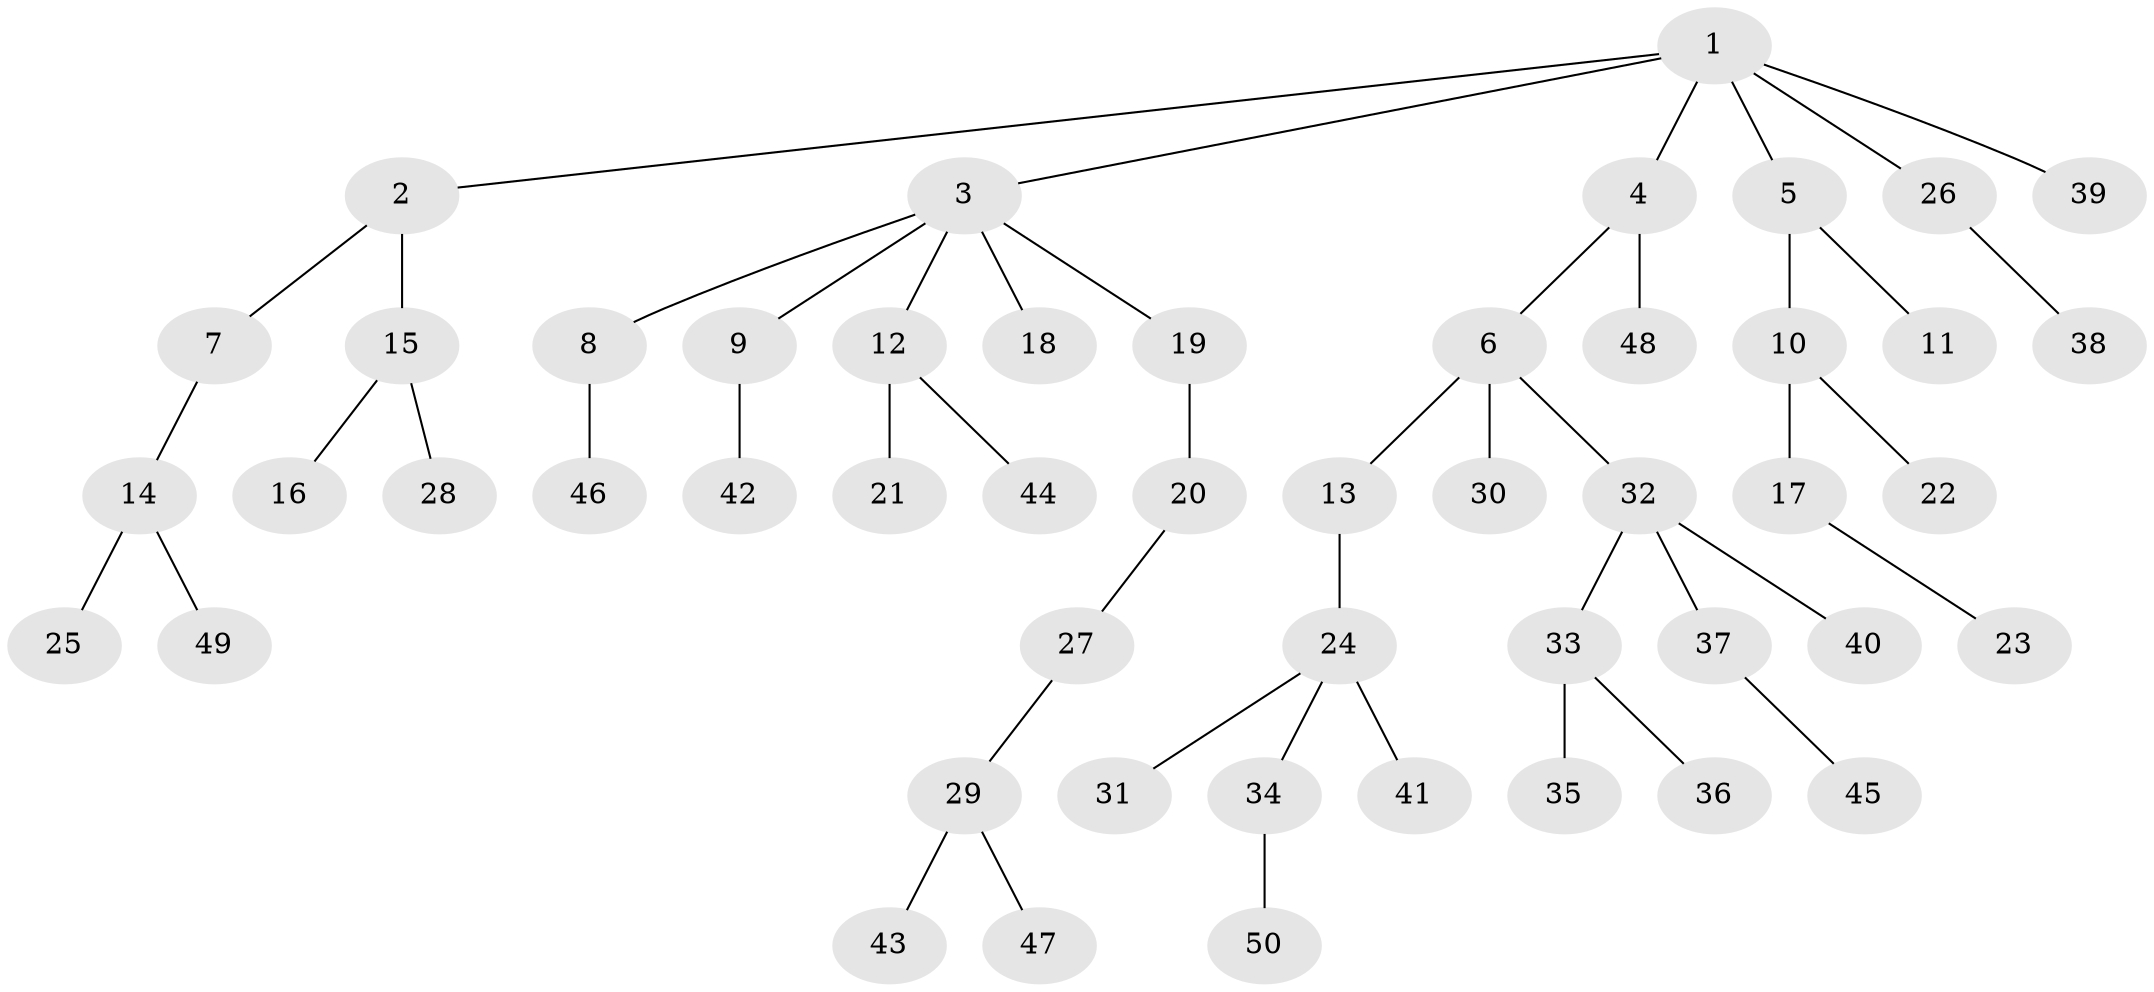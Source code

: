 // Generated by graph-tools (version 1.1) at 2025/15/03/09/25 04:15:38]
// undirected, 50 vertices, 49 edges
graph export_dot {
graph [start="1"]
  node [color=gray90,style=filled];
  1;
  2;
  3;
  4;
  5;
  6;
  7;
  8;
  9;
  10;
  11;
  12;
  13;
  14;
  15;
  16;
  17;
  18;
  19;
  20;
  21;
  22;
  23;
  24;
  25;
  26;
  27;
  28;
  29;
  30;
  31;
  32;
  33;
  34;
  35;
  36;
  37;
  38;
  39;
  40;
  41;
  42;
  43;
  44;
  45;
  46;
  47;
  48;
  49;
  50;
  1 -- 2;
  1 -- 3;
  1 -- 4;
  1 -- 5;
  1 -- 26;
  1 -- 39;
  2 -- 7;
  2 -- 15;
  3 -- 8;
  3 -- 9;
  3 -- 12;
  3 -- 18;
  3 -- 19;
  4 -- 6;
  4 -- 48;
  5 -- 10;
  5 -- 11;
  6 -- 13;
  6 -- 30;
  6 -- 32;
  7 -- 14;
  8 -- 46;
  9 -- 42;
  10 -- 17;
  10 -- 22;
  12 -- 21;
  12 -- 44;
  13 -- 24;
  14 -- 25;
  14 -- 49;
  15 -- 16;
  15 -- 28;
  17 -- 23;
  19 -- 20;
  20 -- 27;
  24 -- 31;
  24 -- 34;
  24 -- 41;
  26 -- 38;
  27 -- 29;
  29 -- 43;
  29 -- 47;
  32 -- 33;
  32 -- 37;
  32 -- 40;
  33 -- 35;
  33 -- 36;
  34 -- 50;
  37 -- 45;
}
